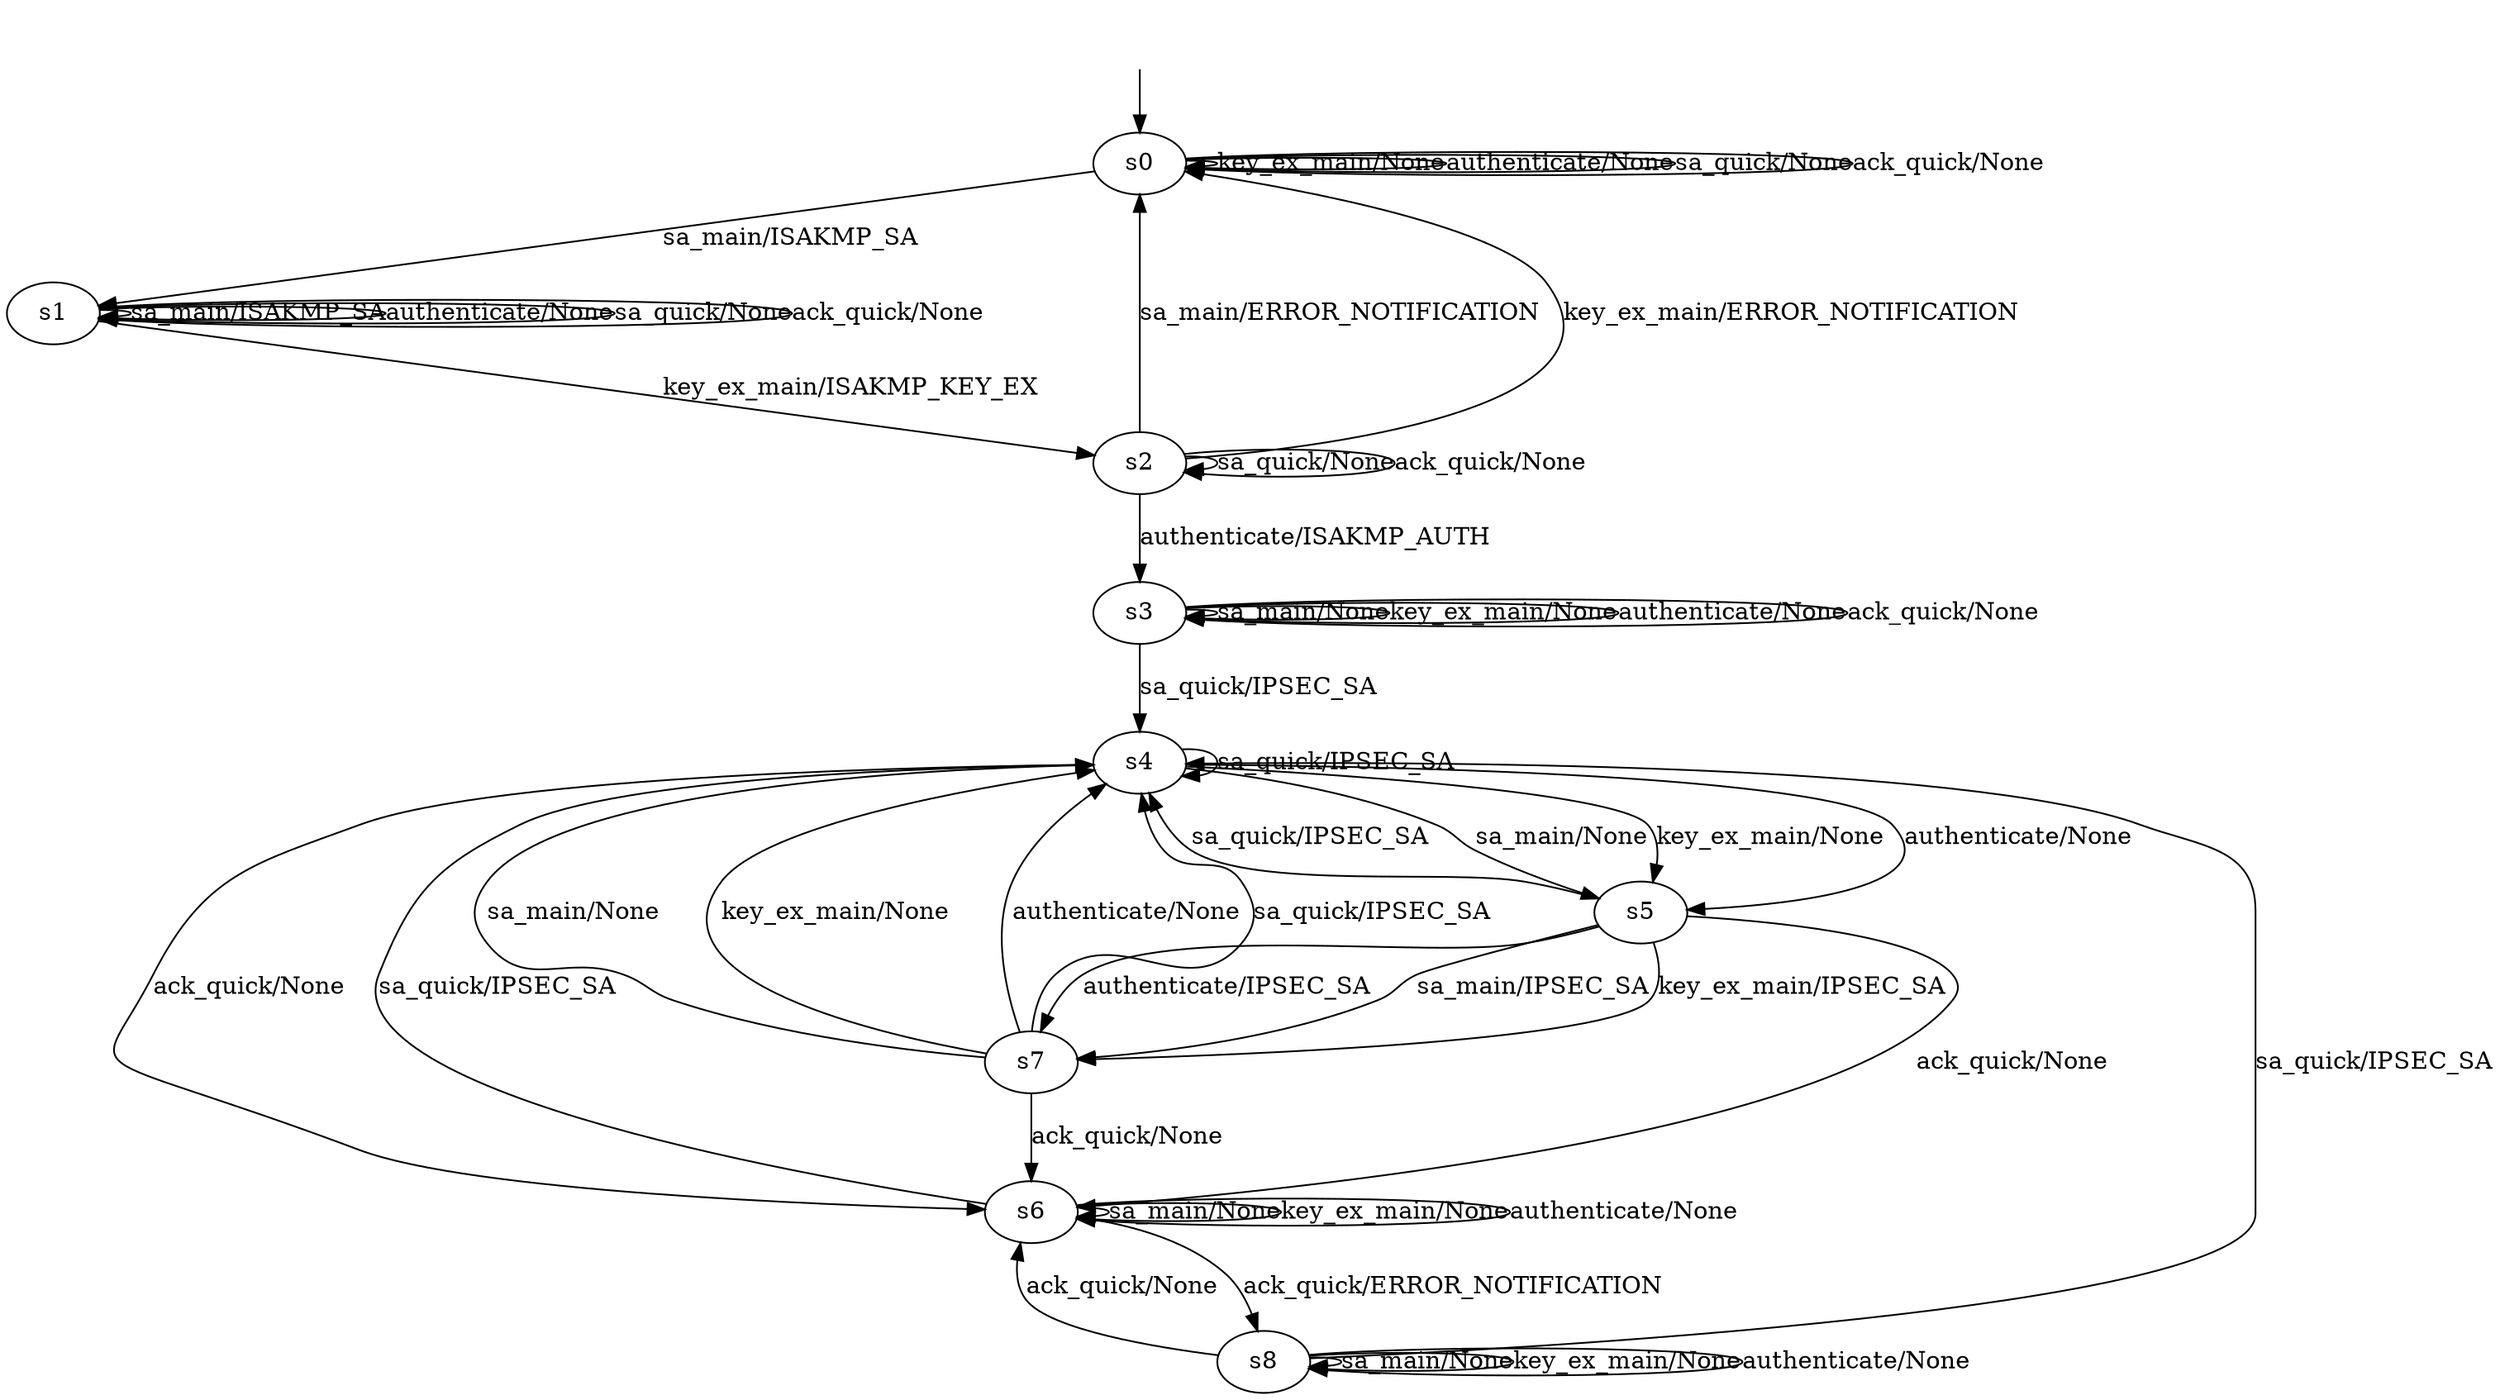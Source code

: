 digraph LearnedModel {
s0 [label=s0];
s1 [label=s1];
s2 [label=s2];
s3 [label=s3];
s4 [label=s4];
s5 [label=s5];
s6 [label=s6];
s7 [label=s7];
s8 [label=s8];
s0 -> s1  [label="sa_main/ISAKMP_SA"];
s0 -> s0  [label="key_ex_main/None"];
s0 -> s0  [label="authenticate/None"];
s0 -> s0  [label="sa_quick/None"];
s0 -> s0  [label="ack_quick/None"];
s1 -> s1  [label="sa_main/ISAKMP_SA"];
s1 -> s2  [label="key_ex_main/ISAKMP_KEY_EX"];
s1 -> s1  [label="authenticate/None"];
s1 -> s1  [label="sa_quick/None"];
s1 -> s1  [label="ack_quick/None"];
s2 -> s0  [label="sa_main/ERROR_NOTIFICATION"];
s2 -> s0  [label="key_ex_main/ERROR_NOTIFICATION"];
s2 -> s3  [label="authenticate/ISAKMP_AUTH"];
s2 -> s2  [label="sa_quick/None"];
s2 -> s2  [label="ack_quick/None"];
s3 -> s3  [label="sa_main/None"];
s3 -> s3  [label="key_ex_main/None"];
s3 -> s3  [label="authenticate/None"];
s3 -> s4  [label="sa_quick/IPSEC_SA"];
s3 -> s3  [label="ack_quick/None"];
s4 -> s5  [label="sa_main/None"];
s4 -> s5  [label="key_ex_main/None"];
s4 -> s5  [label="authenticate/None"];
s4 -> s4  [label="sa_quick/IPSEC_SA"];
s4 -> s6  [label="ack_quick/None"];
s5 -> s7  [label="sa_main/IPSEC_SA"];
s5 -> s7  [label="key_ex_main/IPSEC_SA"];
s5 -> s7  [label="authenticate/IPSEC_SA"];
s5 -> s4  [label="sa_quick/IPSEC_SA"];
s5 -> s6  [label="ack_quick/None"];
s6 -> s6  [label="sa_main/None"];
s6 -> s6  [label="key_ex_main/None"];
s6 -> s6  [label="authenticate/None"];
s6 -> s4  [label="sa_quick/IPSEC_SA"];
s6 -> s8  [label="ack_quick/ERROR_NOTIFICATION"];
s7 -> s4  [label="sa_main/None"];
s7 -> s4  [label="key_ex_main/None"];
s7 -> s4  [label="authenticate/None"];
s7 -> s4  [label="sa_quick/IPSEC_SA"];
s7 -> s6  [label="ack_quick/None"];
s8 -> s8  [label="sa_main/None"];
s8 -> s8  [label="key_ex_main/None"];
s8 -> s8  [label="authenticate/None"];
s8 -> s4  [label="sa_quick/IPSEC_SA"];
s8 -> s6  [label="ack_quick/None"];
__start0 [label="", shape=none];
__start0 -> s0  [label=""];
}
